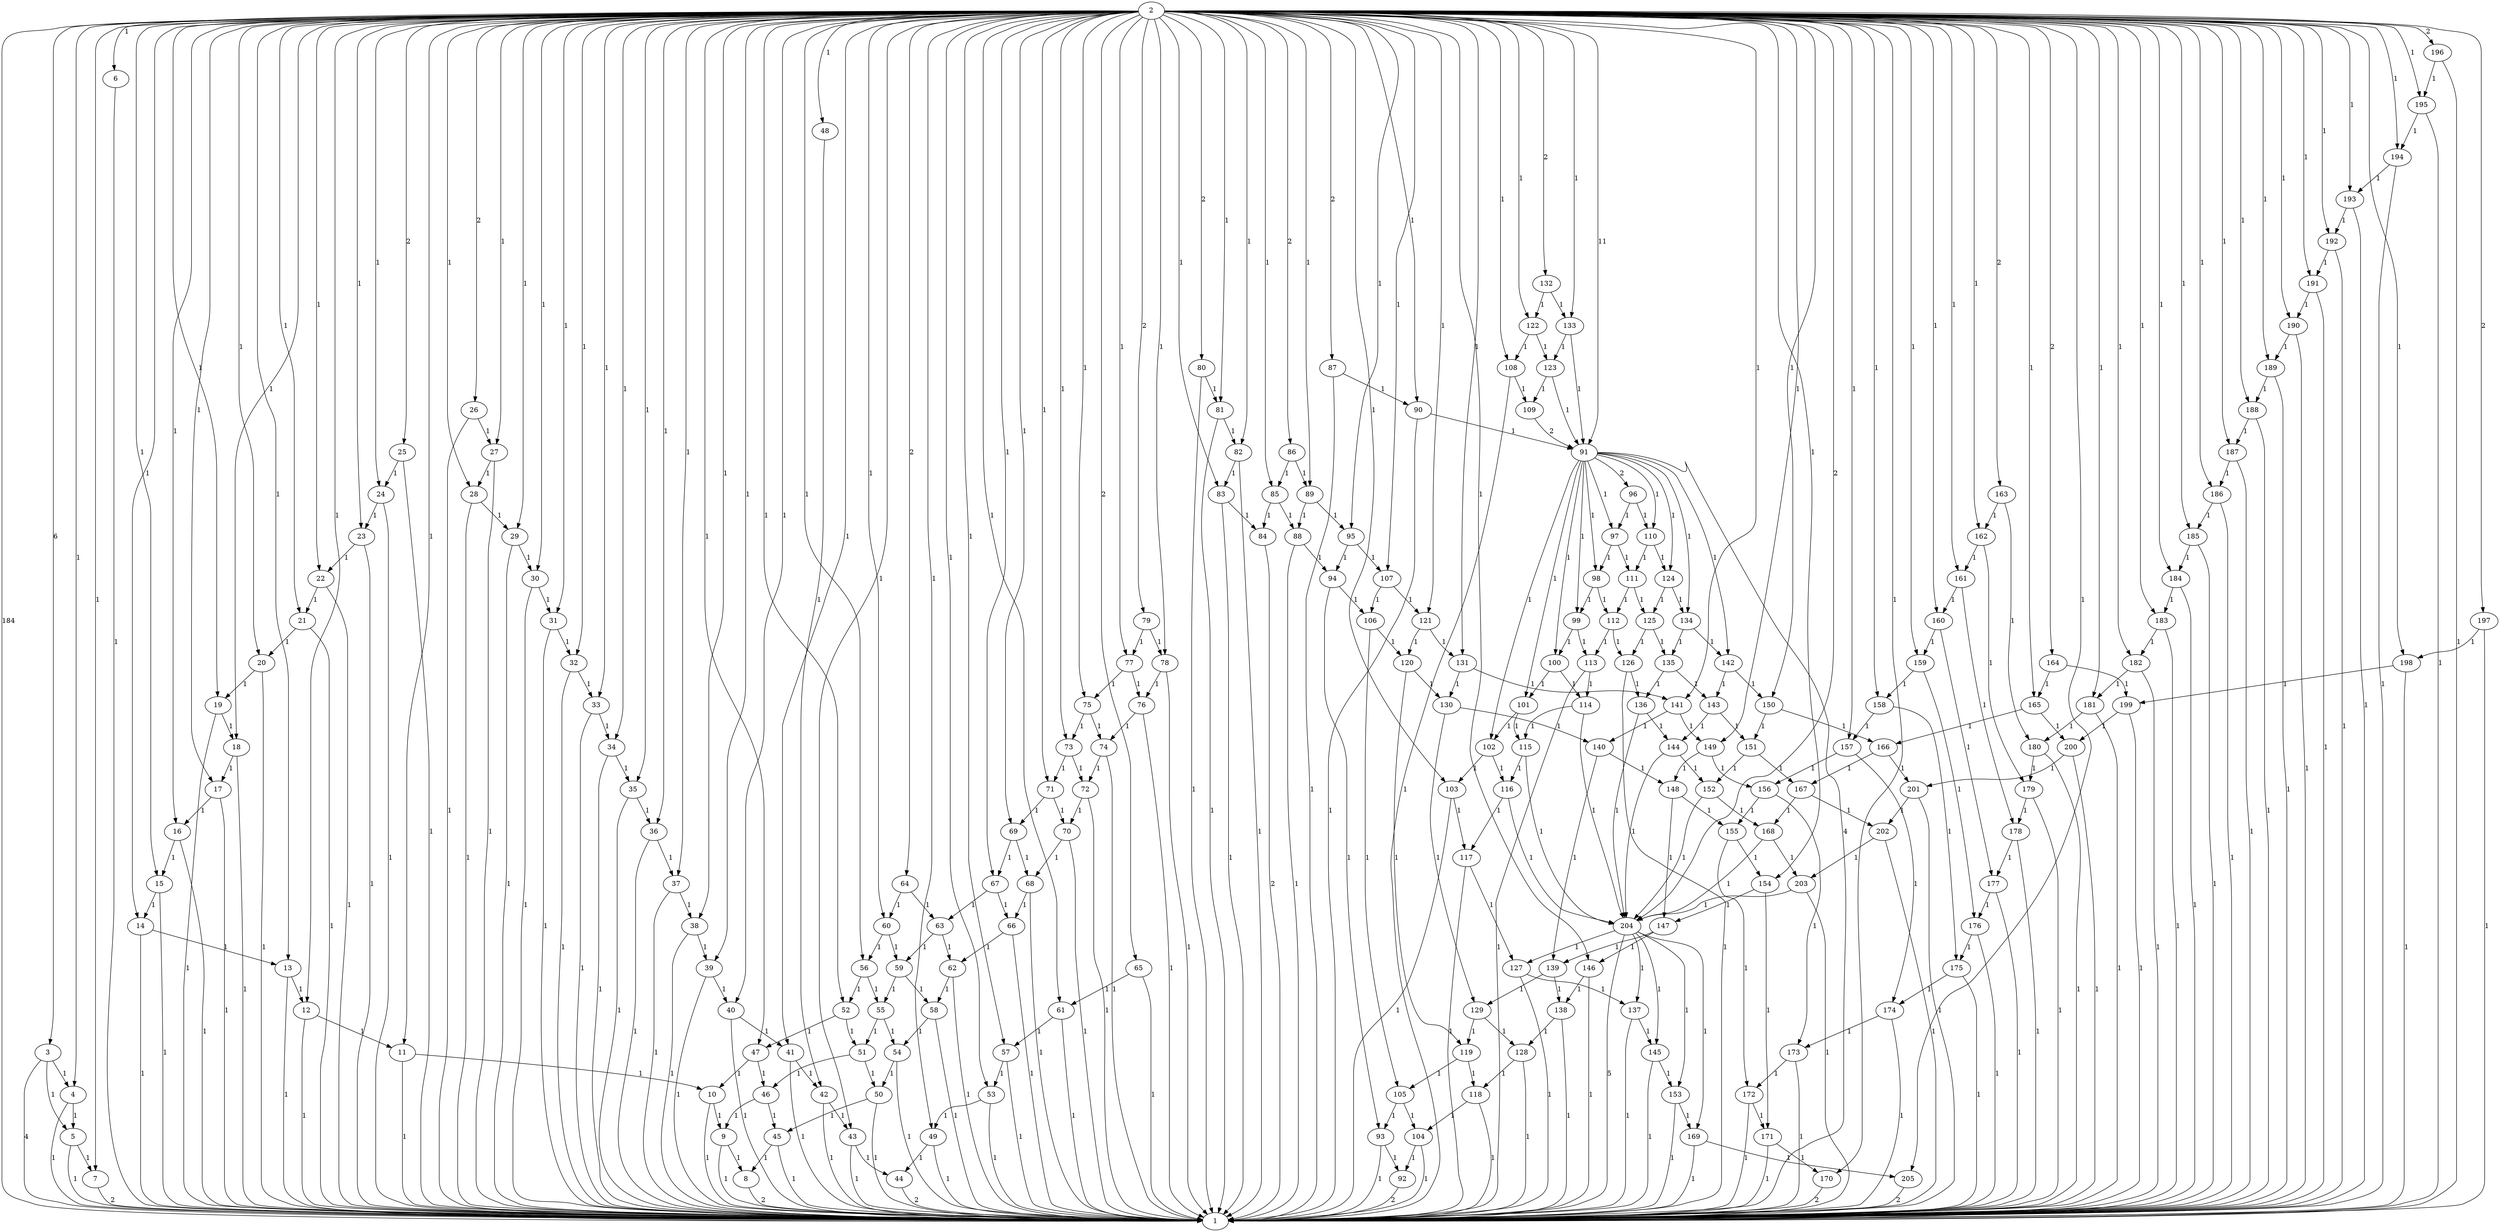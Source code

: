 digraph {
2 -> 1 [label=184];
2 -> 3 [label=6];
2 -> 4 [label=1];
2 -> 6 [label=1];
2 -> 7 [label=1];
2 -> 11 [label=1];
2 -> 12 [label=1];
2 -> 13 [label=1];
2 -> 14 [label=1];
2 -> 15 [label=1];
2 -> 16 [label=1];
2 -> 17 [label=1];
2 -> 18 [label=1];
2 -> 19 [label=1];
2 -> 20 [label=1];
2 -> 21 [label=1];
2 -> 22 [label=1];
2 -> 23 [label=1];
2 -> 24 [label=1];
2 -> 25 [label=2];
2 -> 26 [label=2];
2 -> 27 [label=1];
2 -> 28 [label=1];
2 -> 29 [label=1];
2 -> 30 [label=1];
2 -> 31 [label=1];
2 -> 32 [label=1];
2 -> 33 [label=1];
2 -> 34 [label=1];
2 -> 35 [label=1];
2 -> 36 [label=1];
2 -> 37 [label=1];
2 -> 38 [label=1];
2 -> 39 [label=1];
2 -> 40 [label=1];
2 -> 41 [label=1];
2 -> 43 [label=1];
2 -> 47 [label=1];
2 -> 48 [label=1];
2 -> 49 [label=1];
2 -> 52 [label=1];
2 -> 53 [label=1];
2 -> 56 [label=1];
2 -> 57 [label=1];
2 -> 60 [label=1];
2 -> 61 [label=1];
2 -> 64 [label=2];
2 -> 65 [label=2];
2 -> 67 [label=1];
2 -> 69 [label=1];
2 -> 71 [label=1];
2 -> 73 [label=1];
2 -> 75 [label=1];
2 -> 77 [label=1];
2 -> 78 [label=1];
2 -> 79 [label=2];
2 -> 80 [label=2];
2 -> 81 [label=1];
2 -> 82 [label=1];
2 -> 83 [label=1];
2 -> 85 [label=1];
2 -> 86 [label=2];
2 -> 87 [label=2];
2 -> 89 [label=1];
2 -> 90 [label=1];
2 -> 91 [label=11];
2 -> 95 [label=1];
2 -> 103 [label=1];
2 -> 107 [label=1];
2 -> 108 [label=1];
2 -> 121 [label=1];
2 -> 122 [label=1];
2 -> 131 [label=1];
2 -> 132 [label=2];
2 -> 133 [label=1];
2 -> 141 [label=1];
2 -> 146 [label=1];
2 -> 149 [label=1];
2 -> 150 [label=1];
2 -> 154 [label=1];
2 -> 157 [label=1];
2 -> 158 [label=1];
2 -> 159 [label=1];
2 -> 160 [label=1];
2 -> 161 [label=1];
2 -> 162 [label=1];
2 -> 163 [label=2];
2 -> 164 [label=2];
2 -> 165 [label=1];
2 -> 170 [label=1];
2 -> 181 [label=1];
2 -> 182 [label=1];
2 -> 183 [label=1];
2 -> 184 [label=1];
2 -> 185 [label=1];
2 -> 186 [label=1];
2 -> 187 [label=1];
2 -> 188 [label=1];
2 -> 189 [label=1];
2 -> 190 [label=1];
2 -> 191 [label=1];
2 -> 192 [label=1];
2 -> 193 [label=1];
2 -> 194 [label=1];
2 -> 195 [label=1];
2 -> 196 [label=2];
2 -> 197 [label=2];
2 -> 198 [label=1];
2 -> 204 [label=2];
2 -> 205 [label=1];
3 -> 1 [label=4];
3 -> 4 [label=1];
3 -> 5 [label=1];
4 -> 1 [label=1];
4 -> 5 [label=1];
5 -> 1 [label=1];
5 -> 7 [label=1];
6 -> 1 [label=1];
7 -> 1 [label=2];
8 -> 1 [label=2];
9 -> 1 [label=1];
9 -> 8 [label=1];
10 -> 1 [label=1];
10 -> 9 [label=1];
11 -> 1 [label=1];
11 -> 10 [label=1];
12 -> 1 [label=1];
12 -> 11 [label=1];
13 -> 1 [label=1];
13 -> 12 [label=1];
14 -> 1 [label=1];
14 -> 13 [label=1];
15 -> 1 [label=1];
15 -> 14 [label=1];
16 -> 1 [label=1];
16 -> 15 [label=1];
17 -> 1 [label=1];
17 -> 16 [label=1];
18 -> 1 [label=1];
18 -> 17 [label=1];
19 -> 1 [label=1];
19 -> 18 [label=1];
20 -> 1 [label=1];
20 -> 19 [label=1];
21 -> 1 [label=1];
21 -> 20 [label=1];
22 -> 1 [label=1];
22 -> 21 [label=1];
23 -> 1 [label=1];
23 -> 22 [label=1];
24 -> 1 [label=1];
24 -> 23 [label=1];
25 -> 1 [label=1];
25 -> 24 [label=1];
26 -> 1 [label=1];
26 -> 27 [label=1];
27 -> 1 [label=1];
27 -> 28 [label=1];
28 -> 1 [label=1];
28 -> 29 [label=1];
29 -> 1 [label=1];
29 -> 30 [label=1];
30 -> 1 [label=1];
30 -> 31 [label=1];
31 -> 1 [label=1];
31 -> 32 [label=1];
32 -> 1 [label=1];
32 -> 33 [label=1];
33 -> 1 [label=1];
33 -> 34 [label=1];
34 -> 1 [label=1];
34 -> 35 [label=1];
35 -> 1 [label=1];
35 -> 36 [label=1];
36 -> 1 [label=1];
36 -> 37 [label=1];
37 -> 1 [label=1];
37 -> 38 [label=1];
38 -> 1 [label=1];
38 -> 39 [label=1];
39 -> 1 [label=1];
39 -> 40 [label=1];
40 -> 1 [label=1];
40 -> 41 [label=1];
41 -> 1 [label=1];
41 -> 42 [label=1];
42 -> 1 [label=1];
42 -> 43 [label=1];
43 -> 1 [label=1];
43 -> 44 [label=1];
44 -> 1 [label=2];
45 -> 1 [label=1];
45 -> 8 [label=1];
46 -> 9 [label=1];
46 -> 45 [label=1];
47 -> 10 [label=1];
47 -> 46 [label=1];
48 -> 42 [label=1];
49 -> 1 [label=1];
49 -> 44 [label=1];
50 -> 1 [label=1];
50 -> 45 [label=1];
51 -> 46 [label=1];
51 -> 50 [label=1];
52 -> 47 [label=1];
52 -> 51 [label=1];
53 -> 1 [label=1];
53 -> 49 [label=1];
54 -> 1 [label=1];
54 -> 50 [label=1];
55 -> 51 [label=1];
55 -> 54 [label=1];
56 -> 52 [label=1];
56 -> 55 [label=1];
57 -> 1 [label=1];
57 -> 53 [label=1];
58 -> 1 [label=1];
58 -> 54 [label=1];
59 -> 55 [label=1];
59 -> 58 [label=1];
60 -> 56 [label=1];
60 -> 59 [label=1];
61 -> 1 [label=1];
61 -> 57 [label=1];
62 -> 1 [label=1];
62 -> 58 [label=1];
63 -> 59 [label=1];
63 -> 62 [label=1];
64 -> 60 [label=1];
64 -> 63 [label=1];
65 -> 1 [label=1];
65 -> 61 [label=1];
66 -> 1 [label=1];
66 -> 62 [label=1];
67 -> 63 [label=1];
67 -> 66 [label=1];
68 -> 1 [label=1];
68 -> 66 [label=1];
69 -> 67 [label=1];
69 -> 68 [label=1];
70 -> 1 [label=1];
70 -> 68 [label=1];
71 -> 69 [label=1];
71 -> 70 [label=1];
72 -> 1 [label=1];
72 -> 70 [label=1];
73 -> 71 [label=1];
73 -> 72 [label=1];
74 -> 1 [label=1];
74 -> 72 [label=1];
75 -> 73 [label=1];
75 -> 74 [label=1];
76 -> 1 [label=1];
76 -> 74 [label=1];
77 -> 75 [label=1];
77 -> 76 [label=1];
78 -> 1 [label=1];
78 -> 76 [label=1];
79 -> 77 [label=1];
79 -> 78 [label=1];
80 -> 1 [label=1];
80 -> 81 [label=1];
81 -> 1 [label=1];
81 -> 82 [label=1];
82 -> 1 [label=1];
82 -> 83 [label=1];
83 -> 1 [label=1];
83 -> 84 [label=1];
84 -> 1 [label=2];
85 -> 84 [label=1];
85 -> 88 [label=1];
86 -> 85 [label=1];
86 -> 89 [label=1];
87 -> 1 [label=1];
87 -> 90 [label=1];
88 -> 1 [label=1];
88 -> 94 [label=1];
89 -> 88 [label=1];
89 -> 95 [label=1];
90 -> 1 [label=1];
90 -> 91 [label=1];
91 -> 1 [label=4];
91 -> 96 [label=2];
91 -> 97 [label=1];
91 -> 98 [label=1];
91 -> 99 [label=1];
91 -> 100 [label=1];
91 -> 101 [label=1];
91 -> 102 [label=1];
91 -> 110 [label=1];
91 -> 124 [label=1];
91 -> 134 [label=1];
91 -> 142 [label=1];
92 -> 1 [label=2];
93 -> 1 [label=1];
93 -> 92 [label=1];
94 -> 93 [label=1];
94 -> 106 [label=1];
95 -> 94 [label=1];
95 -> 107 [label=1];
96 -> 97 [label=1];
96 -> 110 [label=1];
97 -> 98 [label=1];
97 -> 111 [label=1];
98 -> 99 [label=1];
98 -> 112 [label=1];
99 -> 100 [label=1];
99 -> 113 [label=1];
100 -> 101 [label=1];
100 -> 114 [label=1];
101 -> 102 [label=1];
101 -> 115 [label=1];
102 -> 103 [label=1];
102 -> 116 [label=1];
103 -> 1 [label=1];
103 -> 117 [label=1];
104 -> 1 [label=1];
104 -> 92 [label=1];
105 -> 93 [label=1];
105 -> 104 [label=1];
106 -> 105 [label=1];
106 -> 120 [label=1];
107 -> 106 [label=1];
107 -> 121 [label=1];
108 -> 1 [label=1];
108 -> 109 [label=1];
109 -> 91 [label=2];
110 -> 111 [label=1];
110 -> 124 [label=1];
111 -> 112 [label=1];
111 -> 125 [label=1];
112 -> 113 [label=1];
112 -> 126 [label=1];
113 -> 1 [label=1];
113 -> 114 [label=1];
114 -> 115 [label=1];
114 -> 204 [label=1];
115 -> 116 [label=1];
115 -> 204 [label=1];
116 -> 117 [label=1];
116 -> 204 [label=1];
117 -> 1 [label=1];
117 -> 127 [label=1];
118 -> 1 [label=1];
118 -> 104 [label=1];
119 -> 105 [label=1];
119 -> 118 [label=1];
120 -> 119 [label=1];
120 -> 130 [label=1];
121 -> 120 [label=1];
121 -> 131 [label=1];
122 -> 108 [label=1];
122 -> 123 [label=1];
123 -> 91 [label=1];
123 -> 109 [label=1];
124 -> 125 [label=1];
124 -> 134 [label=1];
125 -> 126 [label=1];
125 -> 135 [label=1];
126 -> 1 [label=1];
126 -> 136 [label=1];
127 -> 1 [label=1];
127 -> 137 [label=1];
128 -> 1 [label=1];
128 -> 118 [label=1];
129 -> 119 [label=1];
129 -> 128 [label=1];
130 -> 129 [label=1];
130 -> 140 [label=1];
131 -> 130 [label=1];
131 -> 141 [label=1];
132 -> 122 [label=1];
132 -> 133 [label=1];
133 -> 91 [label=1];
133 -> 123 [label=1];
134 -> 135 [label=1];
134 -> 142 [label=1];
135 -> 136 [label=1];
135 -> 143 [label=1];
136 -> 144 [label=1];
136 -> 204 [label=1];
137 -> 1 [label=1];
137 -> 145 [label=1];
138 -> 1 [label=1];
138 -> 128 [label=1];
139 -> 129 [label=1];
139 -> 138 [label=1];
140 -> 139 [label=1];
140 -> 148 [label=1];
141 -> 140 [label=1];
141 -> 149 [label=1];
142 -> 143 [label=1];
142 -> 150 [label=1];
143 -> 144 [label=1];
143 -> 151 [label=1];
144 -> 152 [label=1];
144 -> 204 [label=1];
145 -> 1 [label=1];
145 -> 153 [label=1];
146 -> 1 [label=1];
146 -> 138 [label=1];
147 -> 139 [label=1];
147 -> 146 [label=1];
148 -> 147 [label=1];
148 -> 155 [label=1];
149 -> 148 [label=1];
149 -> 156 [label=1];
150 -> 151 [label=1];
150 -> 166 [label=1];
151 -> 152 [label=1];
151 -> 167 [label=1];
152 -> 168 [label=1];
152 -> 204 [label=1];
153 -> 1 [label=1];
153 -> 169 [label=1];
154 -> 147 [label=1];
154 -> 171 [label=1];
155 -> 154 [label=1];
155 -> 172 [label=1];
156 -> 155 [label=1];
156 -> 173 [label=1];
157 -> 156 [label=1];
157 -> 174 [label=1];
158 -> 157 [label=1];
158 -> 175 [label=1];
159 -> 158 [label=1];
159 -> 176 [label=1];
160 -> 159 [label=1];
160 -> 177 [label=1];
161 -> 160 [label=1];
161 -> 178 [label=1];
162 -> 161 [label=1];
162 -> 179 [label=1];
163 -> 162 [label=1];
163 -> 180 [label=1];
164 -> 165 [label=1];
164 -> 199 [label=1];
165 -> 166 [label=1];
165 -> 200 [label=1];
166 -> 167 [label=1];
166 -> 201 [label=1];
167 -> 168 [label=1];
167 -> 202 [label=1];
168 -> 203 [label=1];
168 -> 204 [label=1];
169 -> 1 [label=1];
169 -> 205 [label=1];
170 -> 1 [label=2];
171 -> 1 [label=1];
171 -> 170 [label=1];
172 -> 1 [label=1];
172 -> 171 [label=1];
173 -> 1 [label=1];
173 -> 172 [label=1];
174 -> 1 [label=1];
174 -> 173 [label=1];
175 -> 1 [label=1];
175 -> 174 [label=1];
176 -> 1 [label=1];
176 -> 175 [label=1];
177 -> 1 [label=1];
177 -> 176 [label=1];
178 -> 1 [label=1];
178 -> 177 [label=1];
179 -> 1 [label=1];
179 -> 178 [label=1];
180 -> 1 [label=1];
180 -> 179 [label=1];
181 -> 1 [label=1];
181 -> 180 [label=1];
182 -> 1 [label=1];
182 -> 181 [label=1];
183 -> 1 [label=1];
183 -> 182 [label=1];
184 -> 1 [label=1];
184 -> 183 [label=1];
185 -> 1 [label=1];
185 -> 184 [label=1];
186 -> 1 [label=1];
186 -> 185 [label=1];
187 -> 1 [label=1];
187 -> 186 [label=1];
188 -> 1 [label=1];
188 -> 187 [label=1];
189 -> 1 [label=1];
189 -> 188 [label=1];
190 -> 1 [label=1];
190 -> 189 [label=1];
191 -> 1 [label=1];
191 -> 190 [label=1];
192 -> 1 [label=1];
192 -> 191 [label=1];
193 -> 1 [label=1];
193 -> 192 [label=1];
194 -> 1 [label=1];
194 -> 193 [label=1];
195 -> 1 [label=1];
195 -> 194 [label=1];
196 -> 1 [label=1];
196 -> 195 [label=1];
197 -> 1 [label=1];
197 -> 198 [label=1];
198 -> 1 [label=1];
198 -> 199 [label=1];
199 -> 1 [label=1];
199 -> 200 [label=1];
200 -> 1 [label=1];
200 -> 201 [label=1];
201 -> 1 [label=1];
201 -> 202 [label=1];
202 -> 1 [label=1];
202 -> 203 [label=1];
203 -> 1 [label=1];
203 -> 204 [label=1];
204 -> 1 [label=5];
204 -> 127 [label=1];
204 -> 137 [label=1];
204 -> 145 [label=1];
204 -> 153 [label=1];
204 -> 169 [label=1];
205 -> 1 [label=2];
}